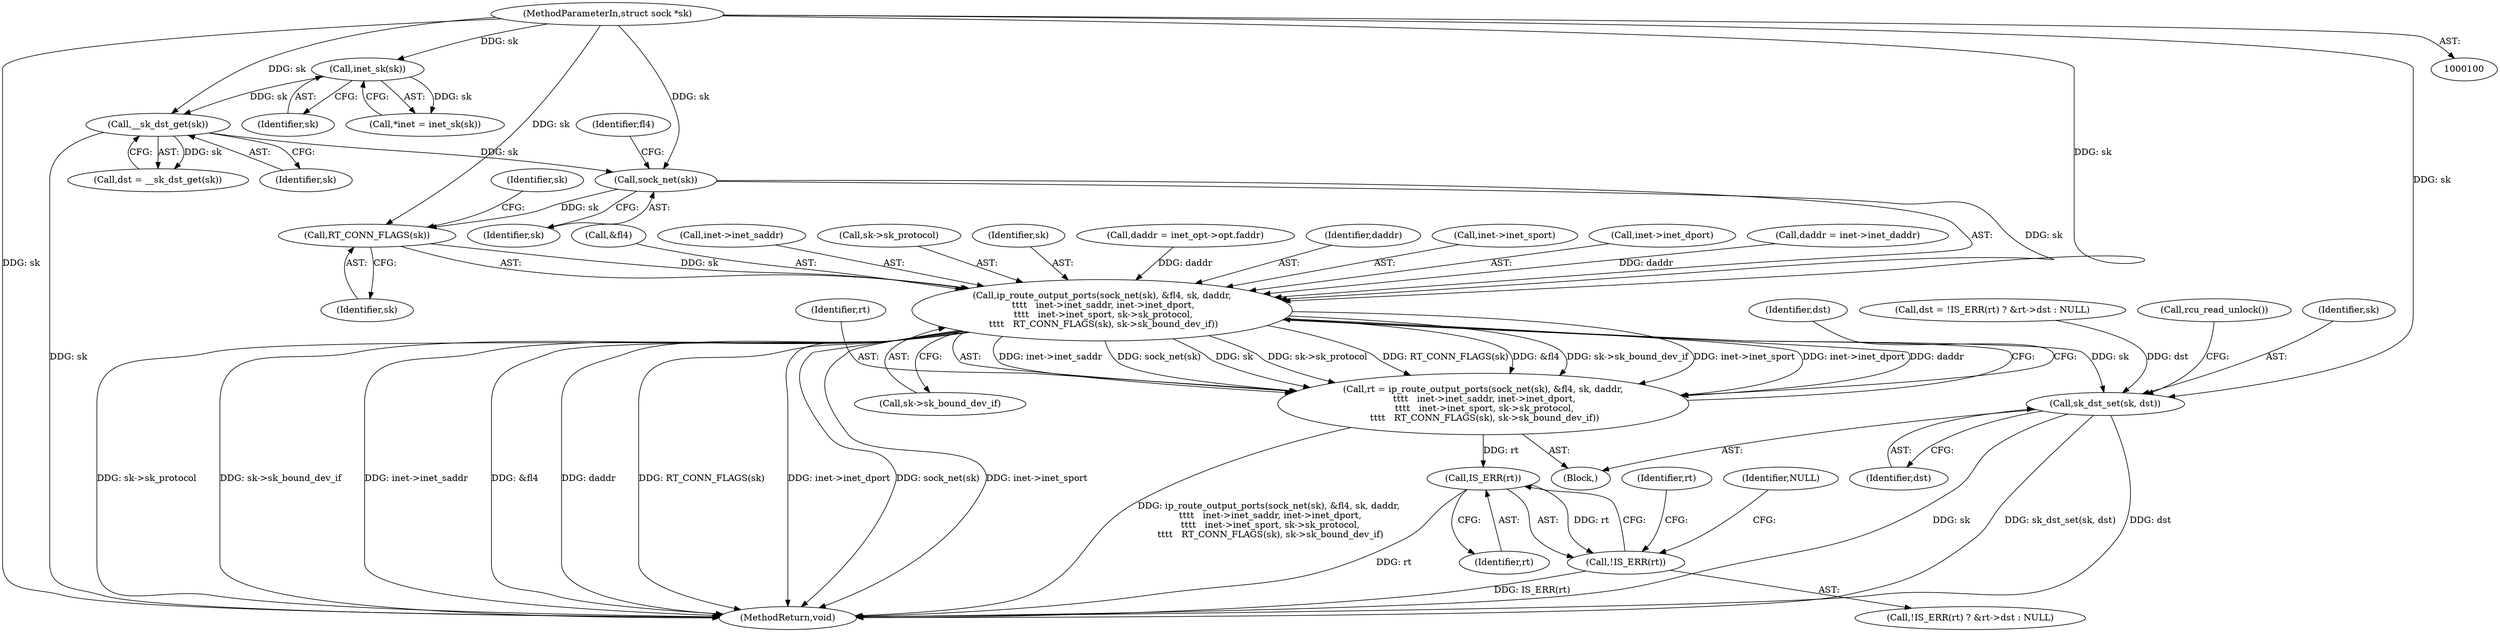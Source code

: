 digraph "0_linux_9709674e68646cee5a24e3000b3558d25412203a@pointer" {
"1000162" [label="(Call,sock_net(sk))"];
"1000121" [label="(Call,__sk_dst_get(sk))"];
"1000106" [label="(Call,inet_sk(sk))"];
"1000101" [label="(MethodParameterIn,struct sock *sk)"];
"1000161" [label="(Call,ip_route_output_ports(sock_net(sk), &fl4, sk, daddr,\n \t\t\t\t   inet->inet_saddr, inet->inet_dport,\n \t\t\t\t   inet->inet_sport, sk->sk_protocol,\n \t\t\t\t   RT_CONN_FLAGS(sk), sk->sk_bound_dev_if))"];
"1000159" [label="(Call,rt = ip_route_output_ports(sock_net(sk), &fl4, sk, daddr,\n \t\t\t\t   inet->inet_saddr, inet->inet_dport,\n \t\t\t\t   inet->inet_sport, sk->sk_protocol,\n \t\t\t\t   RT_CONN_FLAGS(sk), sk->sk_bound_dev_if))"];
"1000189" [label="(Call,IS_ERR(rt))"];
"1000188" [label="(Call,!IS_ERR(rt))"];
"1000196" [label="(Call,sk_dst_set(sk, dst))"];
"1000180" [label="(Call,RT_CONN_FLAGS(sk))"];
"1000187" [label="(Call,!IS_ERR(rt) ? &rt->dst : NULL)"];
"1000185" [label="(Call,dst = !IS_ERR(rt) ? &rt->dst : NULL)"];
"1000165" [label="(Identifier,fl4)"];
"1000193" [label="(Identifier,rt)"];
"1000119" [label="(Call,dst = __sk_dst_get(sk))"];
"1000186" [label="(Identifier,dst)"];
"1000183" [label="(Identifier,sk)"];
"1000161" [label="(Call,ip_route_output_ports(sock_net(sk), &fl4, sk, daddr,\n \t\t\t\t   inet->inet_saddr, inet->inet_dport,\n \t\t\t\t   inet->inet_sport, sk->sk_protocol,\n \t\t\t\t   RT_CONN_FLAGS(sk), sk->sk_bound_dev_if))"];
"1000189" [label="(Call,IS_ERR(rt))"];
"1000199" [label="(Call,rcu_read_unlock())"];
"1000122" [label="(Identifier,sk)"];
"1000164" [label="(Call,&fl4)"];
"1000197" [label="(Identifier,sk)"];
"1000168" [label="(Call,inet->inet_saddr)"];
"1000163" [label="(Identifier,sk)"];
"1000162" [label="(Call,sock_net(sk))"];
"1000177" [label="(Call,sk->sk_protocol)"];
"1000166" [label="(Identifier,sk)"];
"1000152" [label="(Call,daddr = inet_opt->opt.faddr)"];
"1000181" [label="(Identifier,sk)"];
"1000180" [label="(Call,RT_CONN_FLAGS(sk))"];
"1000190" [label="(Identifier,rt)"];
"1000159" [label="(Call,rt = ip_route_output_ports(sock_net(sk), &fl4, sk, daddr,\n \t\t\t\t   inet->inet_saddr, inet->inet_dport,\n \t\t\t\t   inet->inet_sport, sk->sk_protocol,\n \t\t\t\t   RT_CONN_FLAGS(sk), sk->sk_bound_dev_if))"];
"1000167" [label="(Identifier,daddr)"];
"1000198" [label="(Identifier,dst)"];
"1000195" [label="(Identifier,NULL)"];
"1000196" [label="(Call,sk_dst_set(sk, dst))"];
"1000174" [label="(Call,inet->inet_sport)"];
"1000188" [label="(Call,!IS_ERR(rt))"];
"1000106" [label="(Call,inet_sk(sk))"];
"1000171" [label="(Call,inet->inet_dport)"];
"1000101" [label="(MethodParameterIn,struct sock *sk)"];
"1000110" [label="(Call,daddr = inet->inet_daddr)"];
"1000107" [label="(Identifier,sk)"];
"1000104" [label="(Call,*inet = inet_sk(sk))"];
"1000160" [label="(Identifier,rt)"];
"1000121" [label="(Call,__sk_dst_get(sk))"];
"1000200" [label="(MethodReturn,void)"];
"1000102" [label="(Block,)"];
"1000182" [label="(Call,sk->sk_bound_dev_if)"];
"1000162" -> "1000161"  [label="AST: "];
"1000162" -> "1000163"  [label="CFG: "];
"1000163" -> "1000162"  [label="AST: "];
"1000165" -> "1000162"  [label="CFG: "];
"1000162" -> "1000161"  [label="DDG: sk"];
"1000121" -> "1000162"  [label="DDG: sk"];
"1000101" -> "1000162"  [label="DDG: sk"];
"1000162" -> "1000180"  [label="DDG: sk"];
"1000121" -> "1000119"  [label="AST: "];
"1000121" -> "1000122"  [label="CFG: "];
"1000122" -> "1000121"  [label="AST: "];
"1000119" -> "1000121"  [label="CFG: "];
"1000121" -> "1000200"  [label="DDG: sk"];
"1000121" -> "1000119"  [label="DDG: sk"];
"1000106" -> "1000121"  [label="DDG: sk"];
"1000101" -> "1000121"  [label="DDG: sk"];
"1000106" -> "1000104"  [label="AST: "];
"1000106" -> "1000107"  [label="CFG: "];
"1000107" -> "1000106"  [label="AST: "];
"1000104" -> "1000106"  [label="CFG: "];
"1000106" -> "1000104"  [label="DDG: sk"];
"1000101" -> "1000106"  [label="DDG: sk"];
"1000101" -> "1000100"  [label="AST: "];
"1000101" -> "1000200"  [label="DDG: sk"];
"1000101" -> "1000161"  [label="DDG: sk"];
"1000101" -> "1000180"  [label="DDG: sk"];
"1000101" -> "1000196"  [label="DDG: sk"];
"1000161" -> "1000159"  [label="AST: "];
"1000161" -> "1000182"  [label="CFG: "];
"1000164" -> "1000161"  [label="AST: "];
"1000166" -> "1000161"  [label="AST: "];
"1000167" -> "1000161"  [label="AST: "];
"1000168" -> "1000161"  [label="AST: "];
"1000171" -> "1000161"  [label="AST: "];
"1000174" -> "1000161"  [label="AST: "];
"1000177" -> "1000161"  [label="AST: "];
"1000180" -> "1000161"  [label="AST: "];
"1000182" -> "1000161"  [label="AST: "];
"1000159" -> "1000161"  [label="CFG: "];
"1000161" -> "1000200"  [label="DDG: sk->sk_protocol"];
"1000161" -> "1000200"  [label="DDG: sk->sk_bound_dev_if"];
"1000161" -> "1000200"  [label="DDG: inet->inet_saddr"];
"1000161" -> "1000200"  [label="DDG: &fl4"];
"1000161" -> "1000200"  [label="DDG: daddr"];
"1000161" -> "1000200"  [label="DDG: RT_CONN_FLAGS(sk)"];
"1000161" -> "1000200"  [label="DDG: inet->inet_dport"];
"1000161" -> "1000200"  [label="DDG: sock_net(sk)"];
"1000161" -> "1000200"  [label="DDG: inet->inet_sport"];
"1000161" -> "1000159"  [label="DDG: inet->inet_saddr"];
"1000161" -> "1000159"  [label="DDG: sock_net(sk)"];
"1000161" -> "1000159"  [label="DDG: sk"];
"1000161" -> "1000159"  [label="DDG: sk->sk_protocol"];
"1000161" -> "1000159"  [label="DDG: RT_CONN_FLAGS(sk)"];
"1000161" -> "1000159"  [label="DDG: &fl4"];
"1000161" -> "1000159"  [label="DDG: sk->sk_bound_dev_if"];
"1000161" -> "1000159"  [label="DDG: inet->inet_sport"];
"1000161" -> "1000159"  [label="DDG: inet->inet_dport"];
"1000161" -> "1000159"  [label="DDG: daddr"];
"1000180" -> "1000161"  [label="DDG: sk"];
"1000152" -> "1000161"  [label="DDG: daddr"];
"1000110" -> "1000161"  [label="DDG: daddr"];
"1000161" -> "1000196"  [label="DDG: sk"];
"1000159" -> "1000102"  [label="AST: "];
"1000160" -> "1000159"  [label="AST: "];
"1000186" -> "1000159"  [label="CFG: "];
"1000159" -> "1000200"  [label="DDG: ip_route_output_ports(sock_net(sk), &fl4, sk, daddr,\n \t\t\t\t   inet->inet_saddr, inet->inet_dport,\n \t\t\t\t   inet->inet_sport, sk->sk_protocol,\n \t\t\t\t   RT_CONN_FLAGS(sk), sk->sk_bound_dev_if)"];
"1000159" -> "1000189"  [label="DDG: rt"];
"1000189" -> "1000188"  [label="AST: "];
"1000189" -> "1000190"  [label="CFG: "];
"1000190" -> "1000189"  [label="AST: "];
"1000188" -> "1000189"  [label="CFG: "];
"1000189" -> "1000200"  [label="DDG: rt"];
"1000189" -> "1000188"  [label="DDG: rt"];
"1000188" -> "1000187"  [label="AST: "];
"1000193" -> "1000188"  [label="CFG: "];
"1000195" -> "1000188"  [label="CFG: "];
"1000188" -> "1000200"  [label="DDG: IS_ERR(rt)"];
"1000196" -> "1000102"  [label="AST: "];
"1000196" -> "1000198"  [label="CFG: "];
"1000197" -> "1000196"  [label="AST: "];
"1000198" -> "1000196"  [label="AST: "];
"1000199" -> "1000196"  [label="CFG: "];
"1000196" -> "1000200"  [label="DDG: sk"];
"1000196" -> "1000200"  [label="DDG: sk_dst_set(sk, dst)"];
"1000196" -> "1000200"  [label="DDG: dst"];
"1000185" -> "1000196"  [label="DDG: dst"];
"1000180" -> "1000181"  [label="CFG: "];
"1000181" -> "1000180"  [label="AST: "];
"1000183" -> "1000180"  [label="CFG: "];
}
